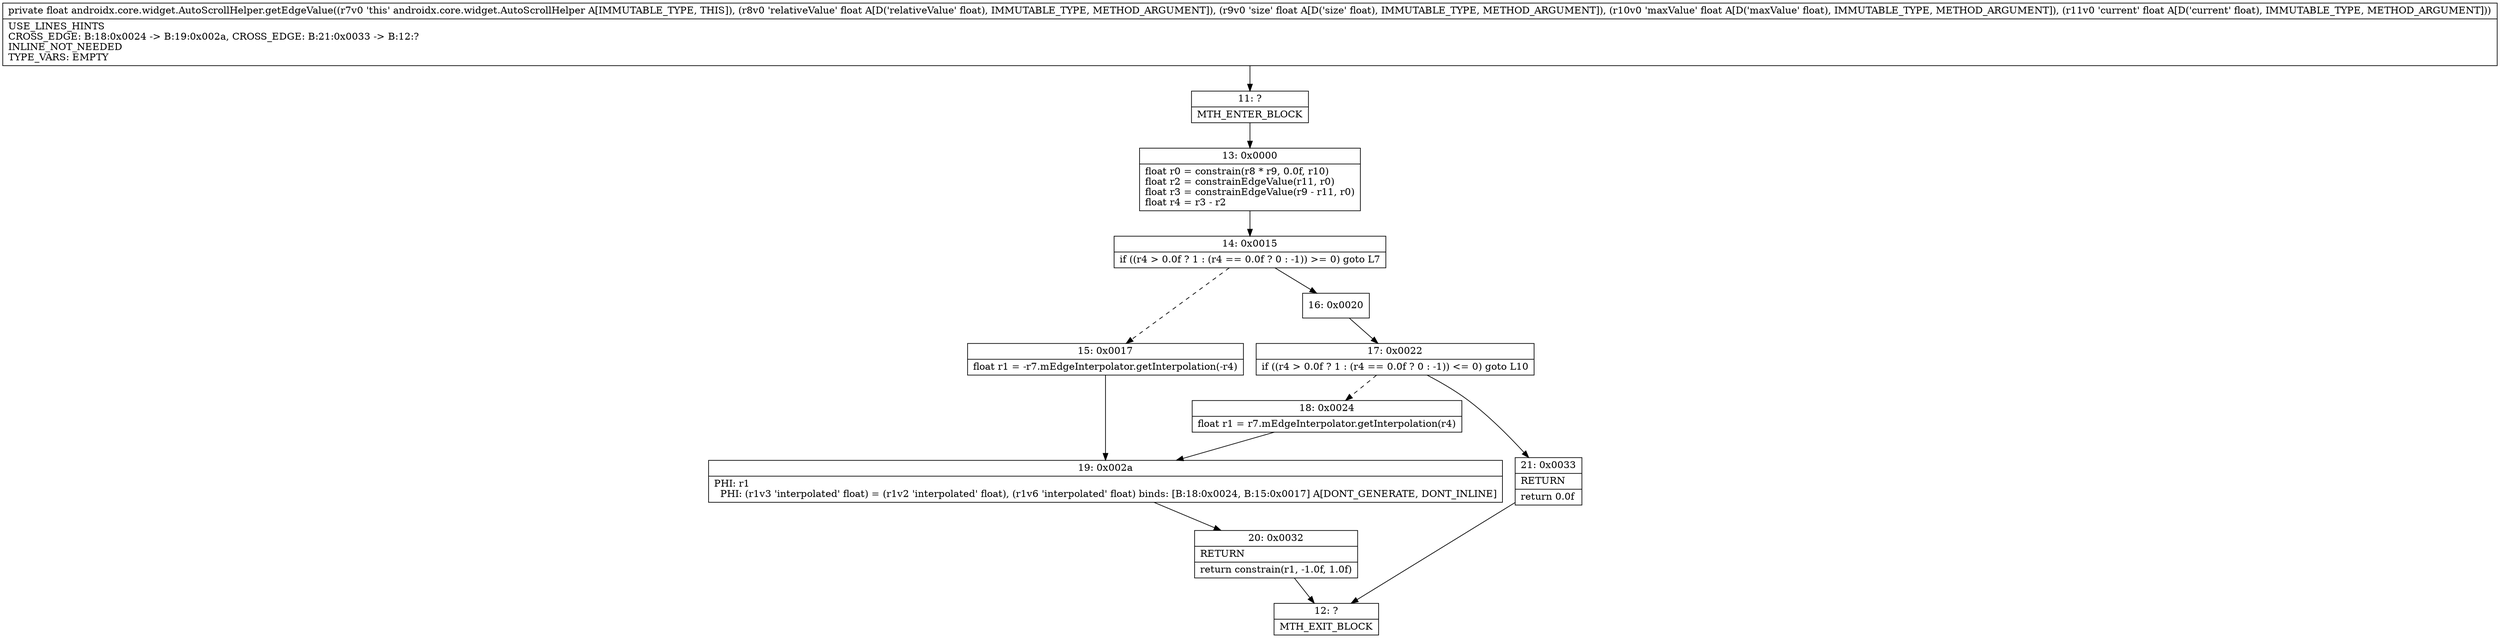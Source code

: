 digraph "CFG forandroidx.core.widget.AutoScrollHelper.getEdgeValue(FFFF)F" {
Node_11 [shape=record,label="{11\:\ ?|MTH_ENTER_BLOCK\l}"];
Node_13 [shape=record,label="{13\:\ 0x0000|float r0 = constrain(r8 * r9, 0.0f, r10)\lfloat r2 = constrainEdgeValue(r11, r0)\lfloat r3 = constrainEdgeValue(r9 \- r11, r0)\lfloat r4 = r3 \- r2\l}"];
Node_14 [shape=record,label="{14\:\ 0x0015|if ((r4 \> 0.0f ? 1 : (r4 == 0.0f ? 0 : \-1)) \>= 0) goto L7\l}"];
Node_15 [shape=record,label="{15\:\ 0x0017|float r1 = \-r7.mEdgeInterpolator.getInterpolation(\-r4)\l}"];
Node_19 [shape=record,label="{19\:\ 0x002a|PHI: r1 \l  PHI: (r1v3 'interpolated' float) = (r1v2 'interpolated' float), (r1v6 'interpolated' float) binds: [B:18:0x0024, B:15:0x0017] A[DONT_GENERATE, DONT_INLINE]\l}"];
Node_20 [shape=record,label="{20\:\ 0x0032|RETURN\l|return constrain(r1, \-1.0f, 1.0f)\l}"];
Node_12 [shape=record,label="{12\:\ ?|MTH_EXIT_BLOCK\l}"];
Node_16 [shape=record,label="{16\:\ 0x0020}"];
Node_17 [shape=record,label="{17\:\ 0x0022|if ((r4 \> 0.0f ? 1 : (r4 == 0.0f ? 0 : \-1)) \<= 0) goto L10\l}"];
Node_18 [shape=record,label="{18\:\ 0x0024|float r1 = r7.mEdgeInterpolator.getInterpolation(r4)\l}"];
Node_21 [shape=record,label="{21\:\ 0x0033|RETURN\l|return 0.0f\l}"];
MethodNode[shape=record,label="{private float androidx.core.widget.AutoScrollHelper.getEdgeValue((r7v0 'this' androidx.core.widget.AutoScrollHelper A[IMMUTABLE_TYPE, THIS]), (r8v0 'relativeValue' float A[D('relativeValue' float), IMMUTABLE_TYPE, METHOD_ARGUMENT]), (r9v0 'size' float A[D('size' float), IMMUTABLE_TYPE, METHOD_ARGUMENT]), (r10v0 'maxValue' float A[D('maxValue' float), IMMUTABLE_TYPE, METHOD_ARGUMENT]), (r11v0 'current' float A[D('current' float), IMMUTABLE_TYPE, METHOD_ARGUMENT]))  | USE_LINES_HINTS\lCROSS_EDGE: B:18:0x0024 \-\> B:19:0x002a, CROSS_EDGE: B:21:0x0033 \-\> B:12:?\lINLINE_NOT_NEEDED\lTYPE_VARS: EMPTY\l}"];
MethodNode -> Node_11;Node_11 -> Node_13;
Node_13 -> Node_14;
Node_14 -> Node_15[style=dashed];
Node_14 -> Node_16;
Node_15 -> Node_19;
Node_19 -> Node_20;
Node_20 -> Node_12;
Node_16 -> Node_17;
Node_17 -> Node_18[style=dashed];
Node_17 -> Node_21;
Node_18 -> Node_19;
Node_21 -> Node_12;
}

